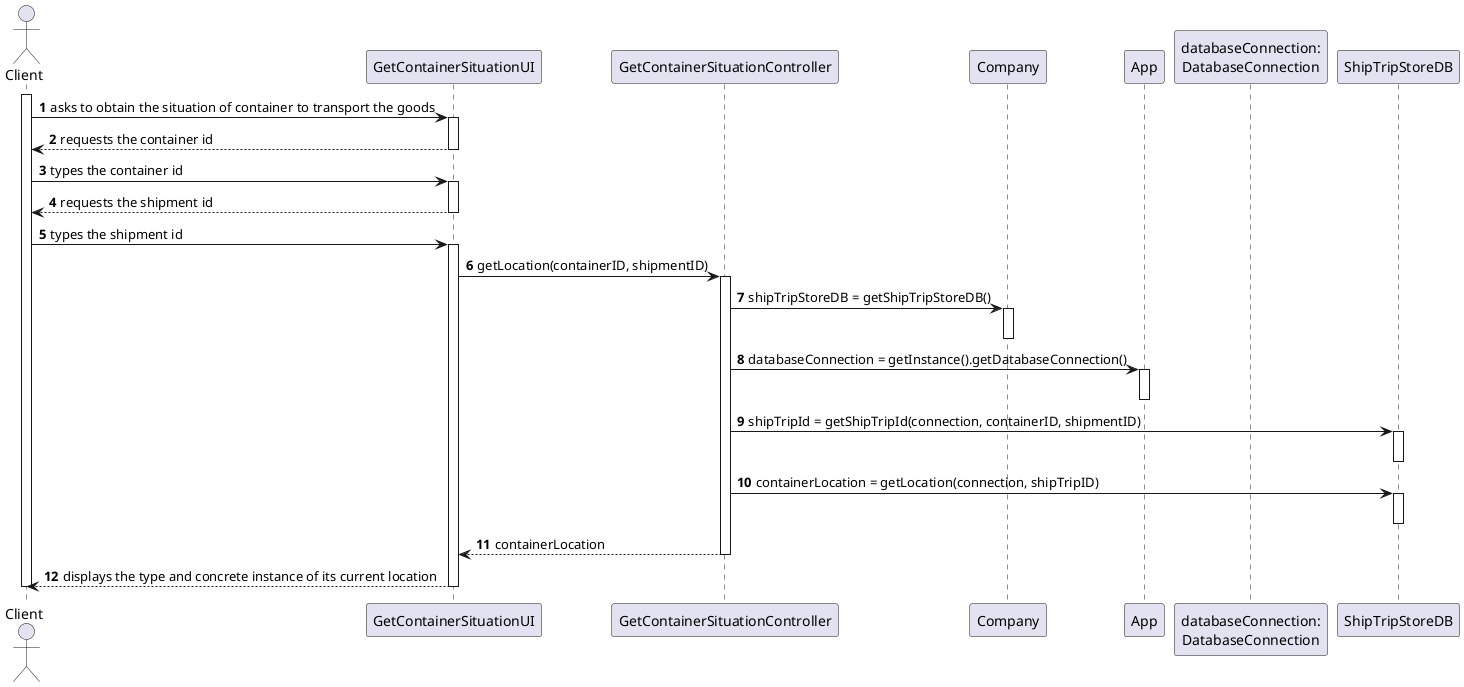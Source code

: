 @startuml

autonumber
actor Client as C

participant "GetContainerSituationUI" as UI
participant "GetContainerSituationController" as CTRL
participant "Company" as COMPANY
participant "App" as APP
participant "databaseConnection:\nDatabaseConnection" as CONNECTION

participant "ShipTripStoreDB" as SHIP_TRIP_STORE_DB

/'Temos de chamar a Company para as Stores ou não é
necessário?'/


activate C
C -> "UI" : asks to obtain the situation of container to transport the goods
activate "UI"
"UI" --> C : requests the container id
deactivate "UI"
C -> "UI" : types the container id
activate "UI"
UI --> C : requests the shipment id
deactivate UI
C -> UI : types the shipment id
activate UI
UI -> CTRL : getLocation(containerID, shipmentID)
activate CTRL
CTRL -> COMPANY : shipTripStoreDB = getShipTripStoreDB()
activate COMPANY
deactivate COMPANY
CTRL -> APP : databaseConnection = getInstance().getDatabaseConnection()
activate APP
deactivate APP
CTRL -> SHIP_TRIP_STORE_DB : shipTripId = getShipTripId(connection, containerID, shipmentID)
activate SHIP_TRIP_STORE_DB
deactivate SHIP_TRIP_STORE_DB
CTRL -> SHIP_TRIP_STORE_DB : containerLocation = getLocation(connection, shipTripID)
activate SHIP_TRIP_STORE_DB
deactivate SHIP_TRIP_STORE_DB
CTRL --> UI : containerLocation
deactivate CTRL
UI --> C : displays the type and concrete instance of its current location
deactivate UI
deactivate C

@enduml